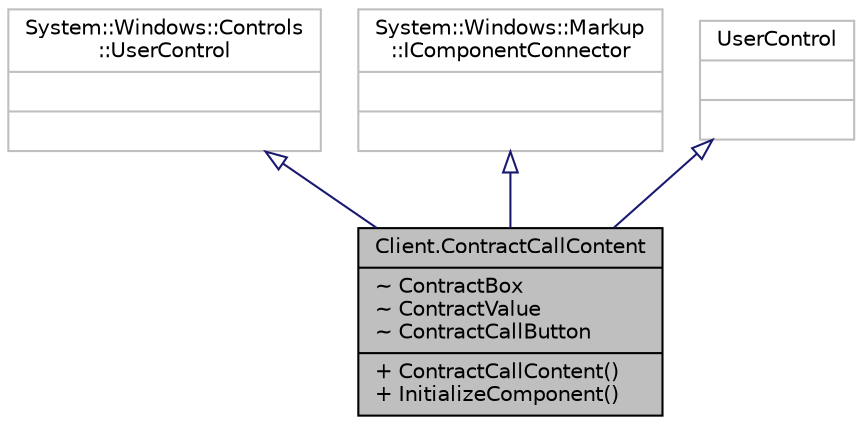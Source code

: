 digraph "Client.ContractCallContent"
{
  edge [fontname="Helvetica",fontsize="10",labelfontname="Helvetica",labelfontsize="10"];
  node [fontname="Helvetica",fontsize="10",shape=record];
  Node0 [label="{Client.ContractCallContent\n|~ ContractBox\l~ ContractValue\l~ ContractCallButton\l|+ ContractCallContent()\l+ InitializeComponent()\l}",height=0.2,width=0.4,color="black", fillcolor="grey75", style="filled", fontcolor="black"];
  Node1 -> Node0 [dir="back",color="midnightblue",fontsize="10",style="solid",arrowtail="onormal",fontname="Helvetica"];
  Node1 [label="{System::Windows::Controls\l::UserControl\n||}",height=0.2,width=0.4,color="grey75", fillcolor="white", style="filled"];
  Node2 -> Node0 [dir="back",color="midnightblue",fontsize="10",style="solid",arrowtail="onormal",fontname="Helvetica"];
  Node2 [label="{System::Windows::Markup\l::IComponentConnector\n||}",height=0.2,width=0.4,color="grey75", fillcolor="white", style="filled"];
  Node3 -> Node0 [dir="back",color="midnightblue",fontsize="10",style="solid",arrowtail="onormal",fontname="Helvetica"];
  Node3 [label="{UserControl\n||}",height=0.2,width=0.4,color="grey75", fillcolor="white", style="filled"];
}
